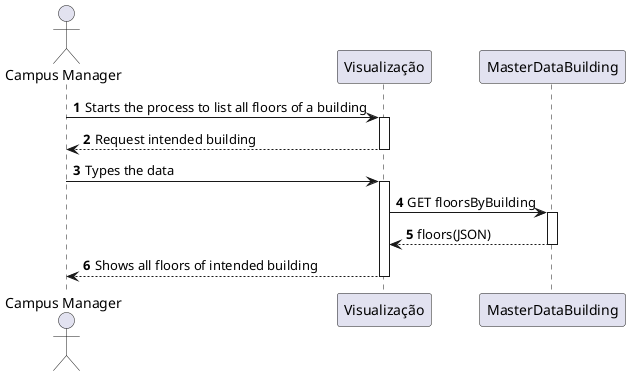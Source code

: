 @startuml

autonumber
actor "Campus Manager" as CM
participant Visualização
participant "MasterDataBuilding" as GI

CM -> Visualização: Starts the process to list all floors of a building
activate Visualização
Visualização --> CM:  Request intended building
deactivate Visualização

CM -> Visualização: Types the data
activate Visualização

Visualização -> GI: GET floorsByBuilding
activate GI
GI --> Visualização: floors(JSON)
deactivate GI

CM <-- Visualização: Shows all floors of intended building
deactivate Visualização


@enduml
